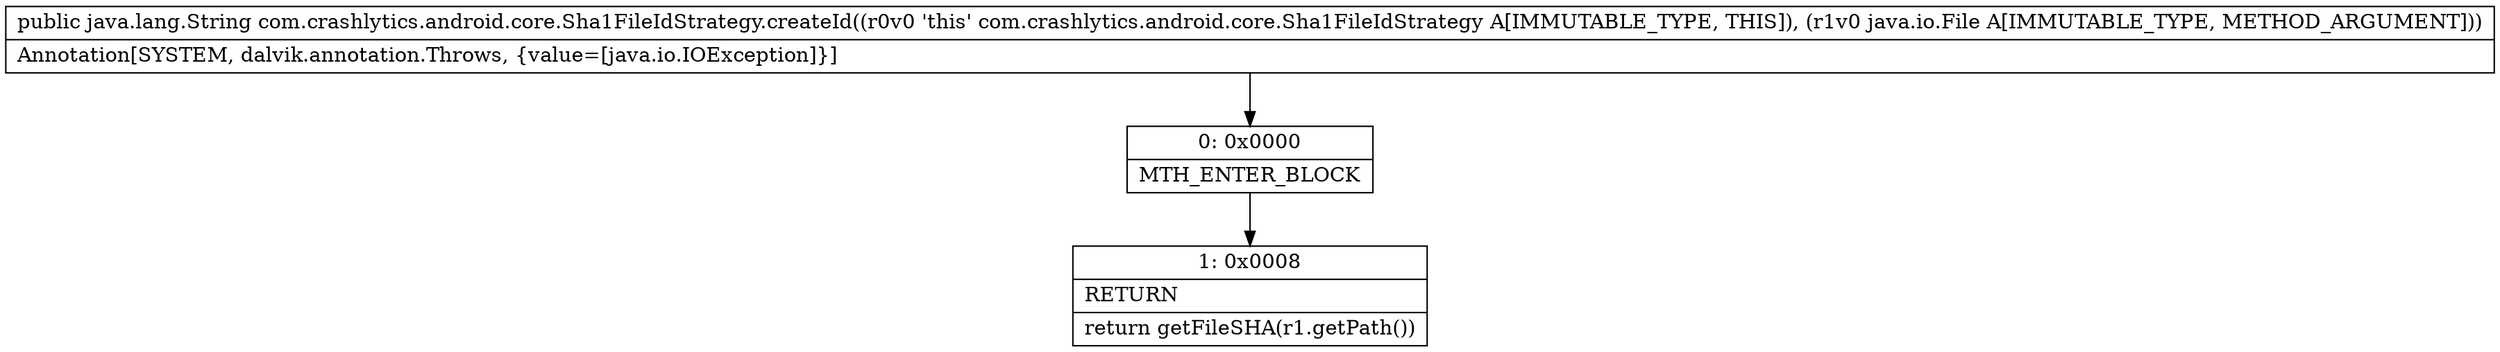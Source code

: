 digraph "CFG forcom.crashlytics.android.core.Sha1FileIdStrategy.createId(Ljava\/io\/File;)Ljava\/lang\/String;" {
Node_0 [shape=record,label="{0\:\ 0x0000|MTH_ENTER_BLOCK\l}"];
Node_1 [shape=record,label="{1\:\ 0x0008|RETURN\l|return getFileSHA(r1.getPath())\l}"];
MethodNode[shape=record,label="{public java.lang.String com.crashlytics.android.core.Sha1FileIdStrategy.createId((r0v0 'this' com.crashlytics.android.core.Sha1FileIdStrategy A[IMMUTABLE_TYPE, THIS]), (r1v0 java.io.File A[IMMUTABLE_TYPE, METHOD_ARGUMENT]))  | Annotation[SYSTEM, dalvik.annotation.Throws, \{value=[java.io.IOException]\}]\l}"];
MethodNode -> Node_0;
Node_0 -> Node_1;
}

